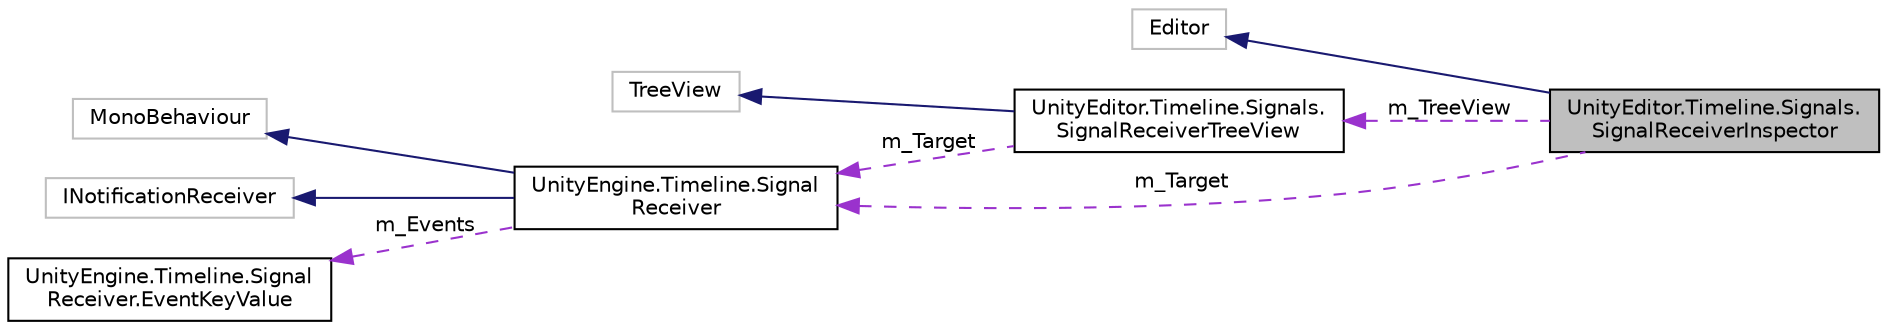 digraph "UnityEditor.Timeline.Signals.SignalReceiverInspector"
{
 // LATEX_PDF_SIZE
  edge [fontname="Helvetica",fontsize="10",labelfontname="Helvetica",labelfontsize="10"];
  node [fontname="Helvetica",fontsize="10",shape=record];
  rankdir="LR";
  Node1 [label="UnityEditor.Timeline.Signals.\lSignalReceiverInspector",height=0.2,width=0.4,color="black", fillcolor="grey75", style="filled", fontcolor="black",tooltip=" "];
  Node2 -> Node1 [dir="back",color="midnightblue",fontsize="10",style="solid",fontname="Helvetica"];
  Node2 [label="Editor",height=0.2,width=0.4,color="grey75", fillcolor="white", style="filled",tooltip=" "];
  Node3 -> Node1 [dir="back",color="darkorchid3",fontsize="10",style="dashed",label=" m_TreeView" ,fontname="Helvetica"];
  Node3 [label="UnityEditor.Timeline.Signals.\lSignalReceiverTreeView",height=0.2,width=0.4,color="black", fillcolor="white", style="filled",URL="$class_unity_editor_1_1_timeline_1_1_signals_1_1_signal_receiver_tree_view.html",tooltip=" "];
  Node4 -> Node3 [dir="back",color="midnightblue",fontsize="10",style="solid",fontname="Helvetica"];
  Node4 [label="TreeView",height=0.2,width=0.4,color="grey75", fillcolor="white", style="filled",tooltip=" "];
  Node5 -> Node3 [dir="back",color="darkorchid3",fontsize="10",style="dashed",label=" m_Target" ,fontname="Helvetica"];
  Node5 [label="UnityEngine.Timeline.Signal\lReceiver",height=0.2,width=0.4,color="black", fillcolor="white", style="filled",URL="$class_unity_engine_1_1_timeline_1_1_signal_receiver.html",tooltip="Listens for emitted signals and reacts depending on its defined reactions."];
  Node6 -> Node5 [dir="back",color="midnightblue",fontsize="10",style="solid",fontname="Helvetica"];
  Node6 [label="MonoBehaviour",height=0.2,width=0.4,color="grey75", fillcolor="white", style="filled",tooltip=" "];
  Node7 -> Node5 [dir="back",color="midnightblue",fontsize="10",style="solid",fontname="Helvetica"];
  Node7 [label="INotificationReceiver",height=0.2,width=0.4,color="grey75", fillcolor="white", style="filled",tooltip=" "];
  Node8 -> Node5 [dir="back",color="darkorchid3",fontsize="10",style="dashed",label=" m_Events" ,fontname="Helvetica"];
  Node8 [label="UnityEngine.Timeline.Signal\lReceiver.EventKeyValue",height=0.2,width=0.4,color="black", fillcolor="white", style="filled",URL="$class_unity_engine_1_1_timeline_1_1_signal_receiver_1_1_event_key_value.html",tooltip=" "];
  Node5 -> Node1 [dir="back",color="darkorchid3",fontsize="10",style="dashed",label=" m_Target" ,fontname="Helvetica"];
}
